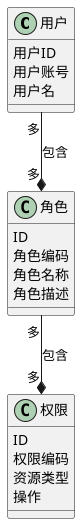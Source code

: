 @startuml

class 用户 {
   用户ID
   用户账号
   用户名
}

class 角色 {
   ID
   角色编码
   角色名称
   角色描述
}

class 权限 {
   ID
   权限编码
   资源类型
   操作
}
用户 "多" --* "多" 角色:包含
角色 "多" --* "多" 权限:包含


@enduml